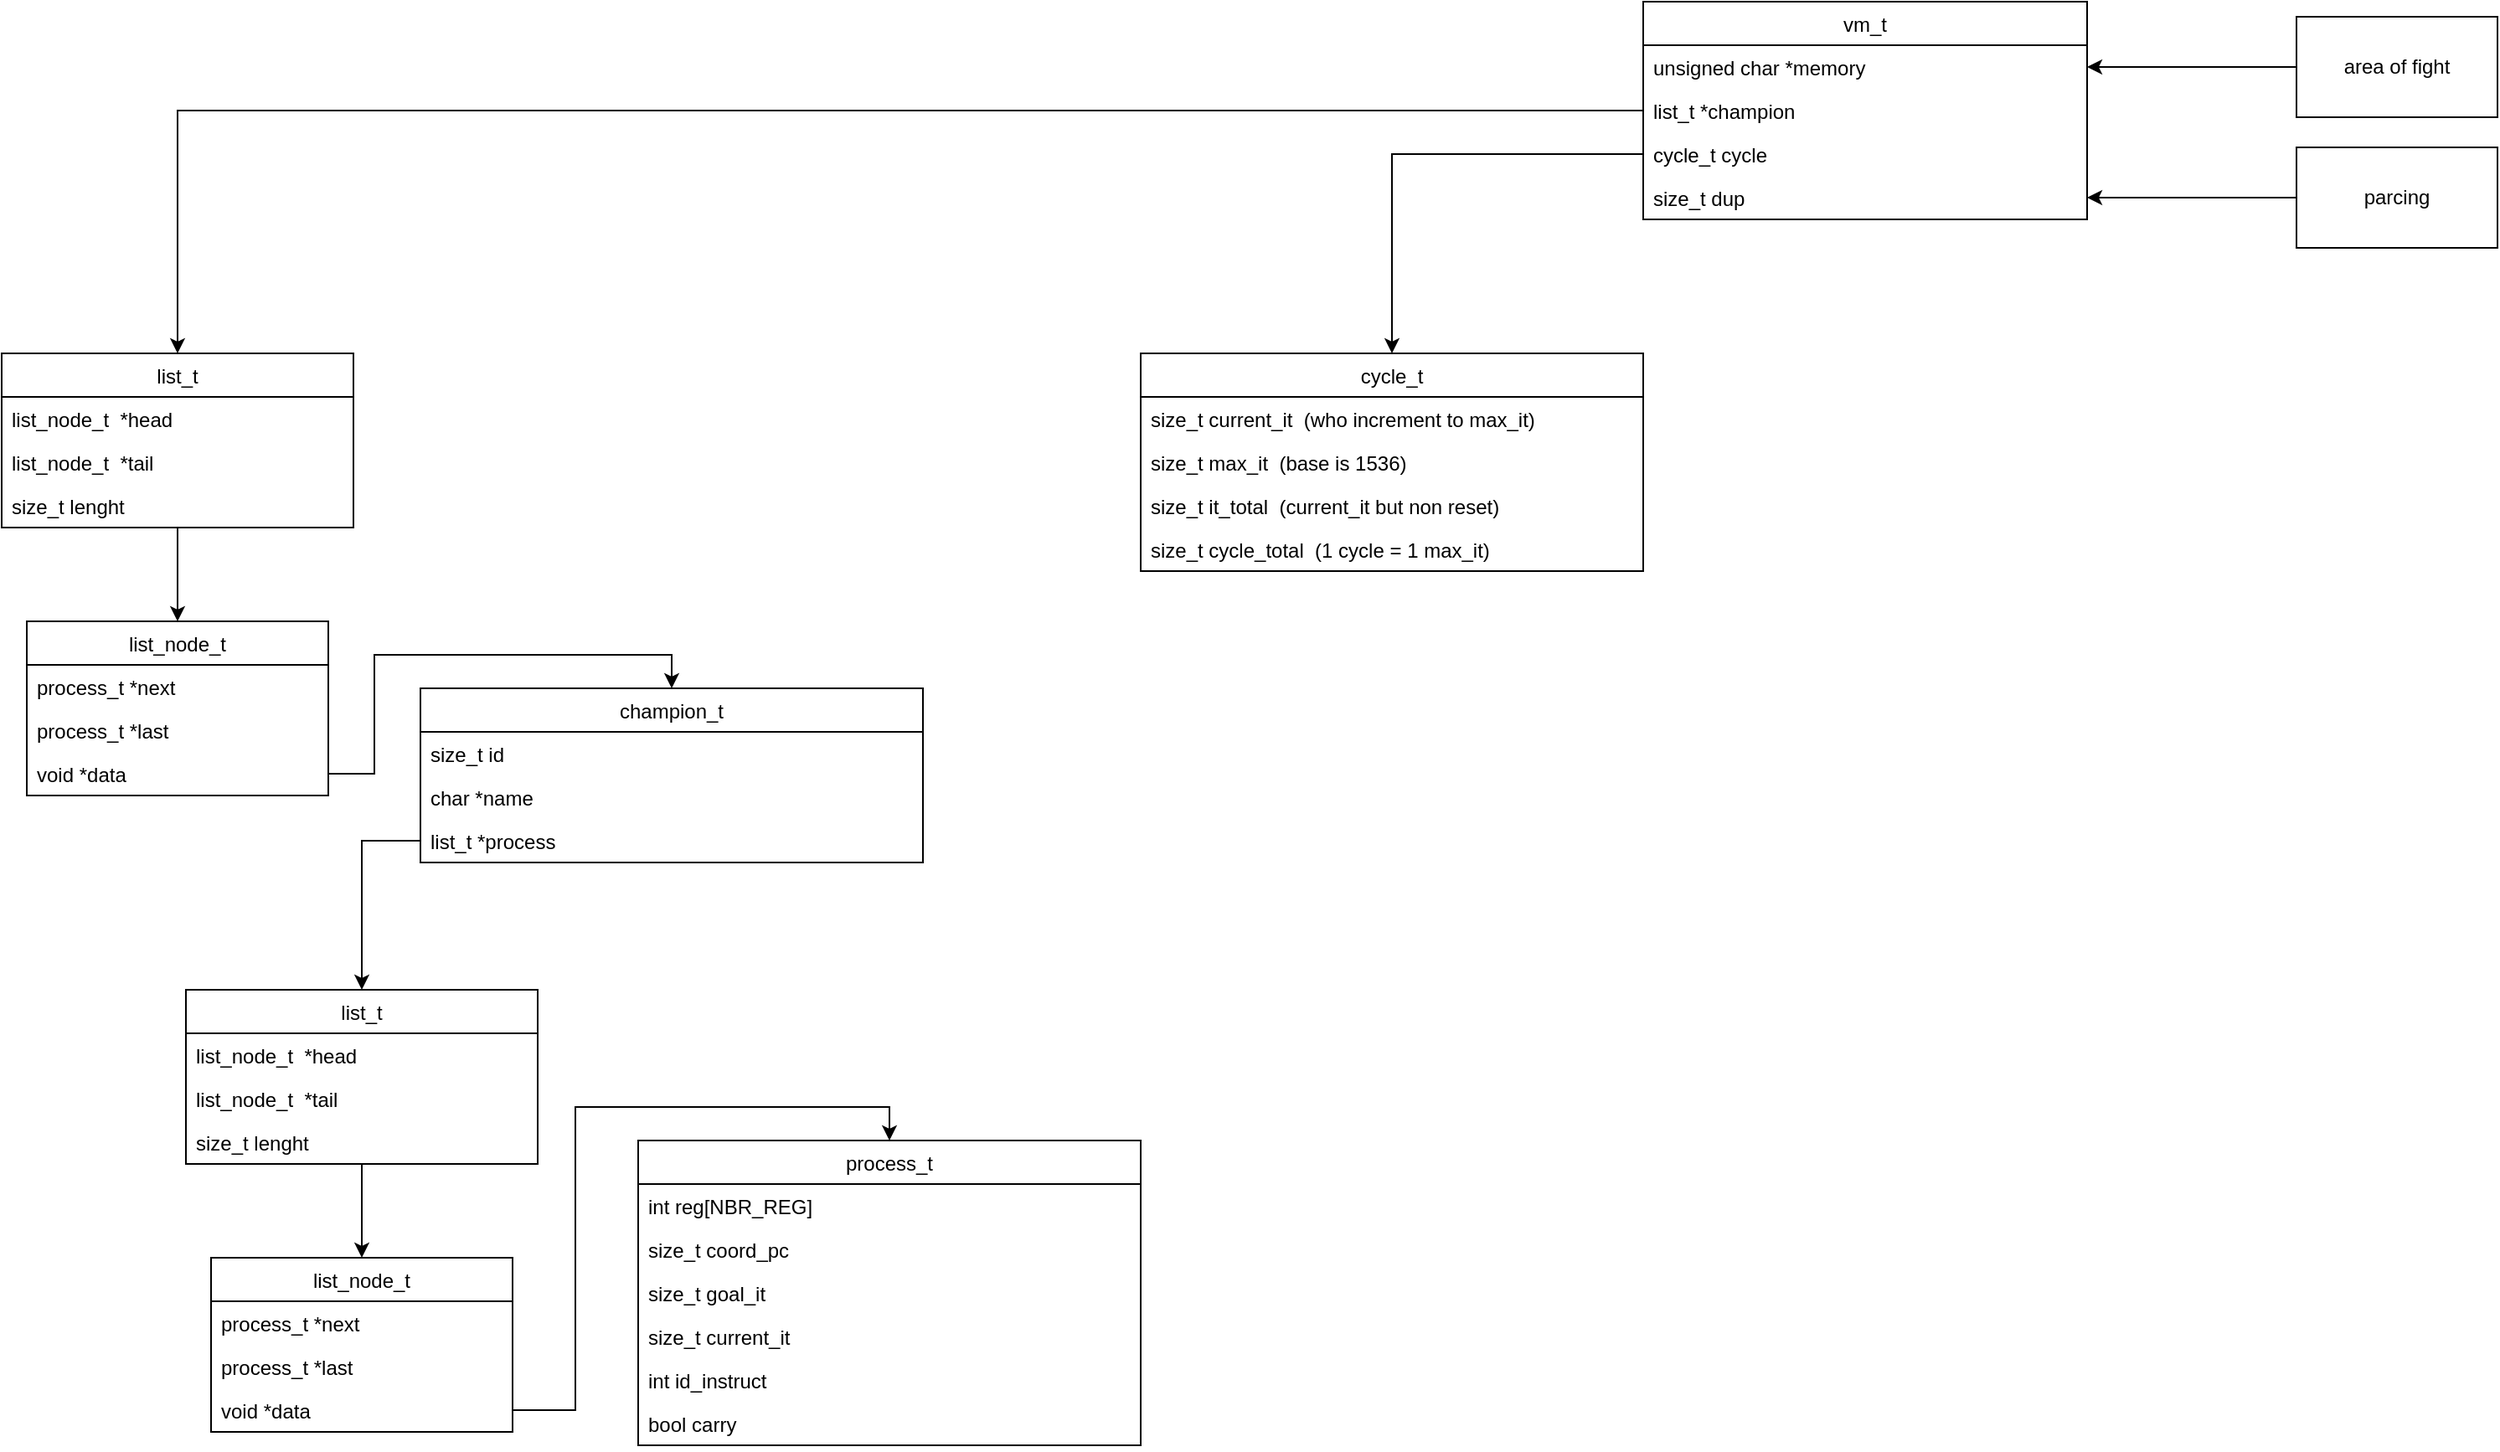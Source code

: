 <mxfile>
    <diagram id="sJNl7T-JgA-OTRm8y5UO" name="Page-1">
        <mxGraphModel dx="1444" dy="798" grid="1" gridSize="10" guides="1" tooltips="1" connect="1" arrows="1" fold="1" page="1" pageScale="1" pageWidth="850" pageHeight="1100" math="0" shadow="0">
            <root>
                <mxCell id="0"/>
                <mxCell id="1" parent="0"/>
                <mxCell id="gSWYZH3rOPVy1YwnoG2c-80" value="vm_t" style="swimlane;fontStyle=0;childLayout=stackLayout;horizontal=1;startSize=26;fillColor=none;horizontalStack=0;resizeParent=1;resizeParentMax=0;resizeLast=0;collapsible=1;marginBottom=0;" parent="1" vertex="1">
                    <mxGeometry x="1020" y="40" width="265" height="130" as="geometry"/>
                </mxCell>
                <mxCell id="gSWYZH3rOPVy1YwnoG2c-81" value="unsigned char *memory" style="text;strokeColor=none;fillColor=none;align=left;verticalAlign=top;spacingLeft=4;spacingRight=4;overflow=hidden;rotatable=0;points=[[0,0.5],[1,0.5]];portConstraint=eastwest;" parent="gSWYZH3rOPVy1YwnoG2c-80" vertex="1">
                    <mxGeometry y="26" width="265" height="26" as="geometry"/>
                </mxCell>
                <mxCell id="gSWYZH3rOPVy1YwnoG2c-82" value="list_t *champion&#10;" style="text;strokeColor=none;fillColor=none;align=left;verticalAlign=top;spacingLeft=4;spacingRight=4;overflow=hidden;rotatable=0;points=[[0,0.5],[1,0.5]];portConstraint=eastwest;" parent="gSWYZH3rOPVy1YwnoG2c-80" vertex="1">
                    <mxGeometry y="52" width="265" height="26" as="geometry"/>
                </mxCell>
                <mxCell id="gSWYZH3rOPVy1YwnoG2c-83" value="cycle_t cycle" style="text;strokeColor=none;fillColor=none;align=left;verticalAlign=top;spacingLeft=4;spacingRight=4;overflow=hidden;rotatable=0;points=[[0,0.5],[1,0.5]];portConstraint=eastwest;" parent="gSWYZH3rOPVy1YwnoG2c-80" vertex="1">
                    <mxGeometry y="78" width="265" height="26" as="geometry"/>
                </mxCell>
                <mxCell id="gSWYZH3rOPVy1YwnoG2c-84" value="size_t dup" style="text;strokeColor=none;fillColor=none;align=left;verticalAlign=top;spacingLeft=4;spacingRight=4;overflow=hidden;rotatable=0;points=[[0,0.5],[1,0.5]];portConstraint=eastwest;" parent="gSWYZH3rOPVy1YwnoG2c-80" vertex="1">
                    <mxGeometry y="104" width="265" height="26" as="geometry"/>
                </mxCell>
                <mxCell id="gSWYZH3rOPVy1YwnoG2c-87" style="edgeStyle=orthogonalEdgeStyle;rounded=0;orthogonalLoop=1;jettySize=auto;html=1;" parent="1" source="gSWYZH3rOPVy1YwnoG2c-85" target="gSWYZH3rOPVy1YwnoG2c-84" edge="1">
                    <mxGeometry relative="1" as="geometry"/>
                </mxCell>
                <mxCell id="gSWYZH3rOPVy1YwnoG2c-85" value="&lt;div&gt;parcing&lt;/div&gt;" style="rounded=0;whiteSpace=wrap;html=1;" parent="1" vertex="1">
                    <mxGeometry x="1410" y="127" width="120" height="60" as="geometry"/>
                </mxCell>
                <mxCell id="gSWYZH3rOPVy1YwnoG2c-89" style="edgeStyle=orthogonalEdgeStyle;rounded=0;orthogonalLoop=1;jettySize=auto;html=1;entryX=1;entryY=0.5;entryDx=0;entryDy=0;" parent="1" source="gSWYZH3rOPVy1YwnoG2c-88" target="gSWYZH3rOPVy1YwnoG2c-81" edge="1">
                    <mxGeometry relative="1" as="geometry"/>
                </mxCell>
                <mxCell id="gSWYZH3rOPVy1YwnoG2c-88" value="&lt;div&gt;area of fight&lt;br&gt;&lt;/div&gt;" style="rounded=0;whiteSpace=wrap;html=1;" parent="1" vertex="1">
                    <mxGeometry x="1410" y="49" width="120" height="60" as="geometry"/>
                </mxCell>
                <mxCell id="gSWYZH3rOPVy1YwnoG2c-94" value="cycle_t" style="swimlane;fontStyle=0;childLayout=stackLayout;horizontal=1;startSize=26;fillColor=none;horizontalStack=0;resizeParent=1;resizeParentMax=0;resizeLast=0;collapsible=1;marginBottom=0;" parent="1" vertex="1">
                    <mxGeometry x="720" y="250" width="300" height="130" as="geometry"/>
                </mxCell>
                <mxCell id="gSWYZH3rOPVy1YwnoG2c-95" value="size_t current_it  (who increment to max_it)" style="text;strokeColor=none;fillColor=none;align=left;verticalAlign=top;spacingLeft=4;spacingRight=4;overflow=hidden;rotatable=0;points=[[0,0.5],[1,0.5]];portConstraint=eastwest;" parent="gSWYZH3rOPVy1YwnoG2c-94" vertex="1">
                    <mxGeometry y="26" width="300" height="26" as="geometry"/>
                </mxCell>
                <mxCell id="gSWYZH3rOPVy1YwnoG2c-96" value="size_t max_it  (base is 1536)" style="text;strokeColor=none;fillColor=none;align=left;verticalAlign=top;spacingLeft=4;spacingRight=4;overflow=hidden;rotatable=0;points=[[0,0.5],[1,0.5]];portConstraint=eastwest;" parent="gSWYZH3rOPVy1YwnoG2c-94" vertex="1">
                    <mxGeometry y="52" width="300" height="26" as="geometry"/>
                </mxCell>
                <mxCell id="gSWYZH3rOPVy1YwnoG2c-97" value="size_t it_total  (current_it but non reset)" style="text;strokeColor=none;fillColor=none;align=left;verticalAlign=top;spacingLeft=4;spacingRight=4;overflow=hidden;rotatable=0;points=[[0,0.5],[1,0.5]];portConstraint=eastwest;" parent="gSWYZH3rOPVy1YwnoG2c-94" vertex="1">
                    <mxGeometry y="78" width="300" height="26" as="geometry"/>
                </mxCell>
                <mxCell id="gSWYZH3rOPVy1YwnoG2c-100" value="size_t cycle_total  (1 cycle = 1 max_it)" style="text;strokeColor=none;fillColor=none;align=left;verticalAlign=top;spacingLeft=4;spacingRight=4;overflow=hidden;rotatable=0;points=[[0,0.5],[1,0.5]];portConstraint=eastwest;" parent="gSWYZH3rOPVy1YwnoG2c-94" vertex="1">
                    <mxGeometry y="104" width="300" height="26" as="geometry"/>
                </mxCell>
                <mxCell id="gSWYZH3rOPVy1YwnoG2c-98" style="edgeStyle=orthogonalEdgeStyle;rounded=0;orthogonalLoop=1;jettySize=auto;html=1;entryX=0.5;entryY=0;entryDx=0;entryDy=0;" parent="1" source="gSWYZH3rOPVy1YwnoG2c-83" target="gSWYZH3rOPVy1YwnoG2c-94" edge="1">
                    <mxGeometry relative="1" as="geometry"/>
                </mxCell>
                <mxCell id="gSWYZH3rOPVy1YwnoG2c-101" value="champion_t" style="swimlane;fontStyle=0;childLayout=stackLayout;horizontal=1;startSize=26;fillColor=none;horizontalStack=0;resizeParent=1;resizeParentMax=0;resizeLast=0;collapsible=1;marginBottom=0;" parent="1" vertex="1">
                    <mxGeometry x="290" y="450" width="300" height="104" as="geometry"/>
                </mxCell>
                <mxCell id="gSWYZH3rOPVy1YwnoG2c-102" value="size_t id" style="text;strokeColor=none;fillColor=none;align=left;verticalAlign=top;spacingLeft=4;spacingRight=4;overflow=hidden;rotatable=0;points=[[0,0.5],[1,0.5]];portConstraint=eastwest;" parent="gSWYZH3rOPVy1YwnoG2c-101" vertex="1">
                    <mxGeometry y="26" width="300" height="26" as="geometry"/>
                </mxCell>
                <mxCell id="gSWYZH3rOPVy1YwnoG2c-103" value="char *name" style="text;strokeColor=none;fillColor=none;align=left;verticalAlign=top;spacingLeft=4;spacingRight=4;overflow=hidden;rotatable=0;points=[[0,0.5],[1,0.5]];portConstraint=eastwest;" parent="gSWYZH3rOPVy1YwnoG2c-101" vertex="1">
                    <mxGeometry y="52" width="300" height="26" as="geometry"/>
                </mxCell>
                <mxCell id="gSWYZH3rOPVy1YwnoG2c-104" value="list_t *process" style="text;strokeColor=none;fillColor=none;align=left;verticalAlign=top;spacingLeft=4;spacingRight=4;overflow=hidden;rotatable=0;points=[[0,0.5],[1,0.5]];portConstraint=eastwest;" parent="gSWYZH3rOPVy1YwnoG2c-101" vertex="1">
                    <mxGeometry y="78" width="300" height="26" as="geometry"/>
                </mxCell>
                <mxCell id="gSWYZH3rOPVy1YwnoG2c-109" value="process_t" style="swimlane;fontStyle=0;childLayout=stackLayout;horizontal=1;startSize=26;fillColor=none;horizontalStack=0;resizeParent=1;resizeParentMax=0;resizeLast=0;collapsible=1;marginBottom=0;" parent="1" vertex="1">
                    <mxGeometry x="420" y="720" width="300" height="182" as="geometry"/>
                </mxCell>
                <mxCell id="gSWYZH3rOPVy1YwnoG2c-110" value="int reg[NBR_REG]" style="text;strokeColor=none;fillColor=none;align=left;verticalAlign=top;spacingLeft=4;spacingRight=4;overflow=hidden;rotatable=0;points=[[0,0.5],[1,0.5]];portConstraint=eastwest;" parent="gSWYZH3rOPVy1YwnoG2c-109" vertex="1">
                    <mxGeometry y="26" width="300" height="26" as="geometry"/>
                </mxCell>
                <mxCell id="gSWYZH3rOPVy1YwnoG2c-111" value="size_t coord_pc" style="text;strokeColor=none;fillColor=none;align=left;verticalAlign=top;spacingLeft=4;spacingRight=4;overflow=hidden;rotatable=0;points=[[0,0.5],[1,0.5]];portConstraint=eastwest;" parent="gSWYZH3rOPVy1YwnoG2c-109" vertex="1">
                    <mxGeometry y="52" width="300" height="26" as="geometry"/>
                </mxCell>
                <mxCell id="gSWYZH3rOPVy1YwnoG2c-112" value="size_t goal_it" style="text;strokeColor=none;fillColor=none;align=left;verticalAlign=top;spacingLeft=4;spacingRight=4;overflow=hidden;rotatable=0;points=[[0,0.5],[1,0.5]];portConstraint=eastwest;" parent="gSWYZH3rOPVy1YwnoG2c-109" vertex="1">
                    <mxGeometry y="78" width="300" height="26" as="geometry"/>
                </mxCell>
                <mxCell id="gSWYZH3rOPVy1YwnoG2c-113" value="size_t current_it" style="text;strokeColor=none;fillColor=none;align=left;verticalAlign=top;spacingLeft=4;spacingRight=4;overflow=hidden;rotatable=0;points=[[0,0.5],[1,0.5]];portConstraint=eastwest;" parent="gSWYZH3rOPVy1YwnoG2c-109" vertex="1">
                    <mxGeometry y="104" width="300" height="26" as="geometry"/>
                </mxCell>
                <mxCell id="gSWYZH3rOPVy1YwnoG2c-114" value="int id_instruct" style="text;strokeColor=none;fillColor=none;align=left;verticalAlign=top;spacingLeft=4;spacingRight=4;overflow=hidden;rotatable=0;points=[[0,0.5],[1,0.5]];portConstraint=eastwest;" parent="gSWYZH3rOPVy1YwnoG2c-109" vertex="1">
                    <mxGeometry y="130" width="300" height="26" as="geometry"/>
                </mxCell>
                <mxCell id="gSWYZH3rOPVy1YwnoG2c-115" value="bool carry" style="text;strokeColor=none;fillColor=none;align=left;verticalAlign=top;spacingLeft=4;spacingRight=4;overflow=hidden;rotatable=0;points=[[0,0.5],[1,0.5]];portConstraint=eastwest;" parent="gSWYZH3rOPVy1YwnoG2c-109" vertex="1">
                    <mxGeometry y="156" width="300" height="26" as="geometry"/>
                </mxCell>
                <mxCell id="26" style="edgeStyle=orthogonalEdgeStyle;rounded=0;orthogonalLoop=1;jettySize=auto;html=1;entryX=0.5;entryY=0;entryDx=0;entryDy=0;" parent="1" source="12" target="22" edge="1">
                    <mxGeometry relative="1" as="geometry"/>
                </mxCell>
                <mxCell id="12" value="list_t" style="swimlane;fontStyle=0;childLayout=stackLayout;horizontal=1;startSize=26;fillColor=none;horizontalStack=0;resizeParent=1;resizeParentMax=0;resizeLast=0;collapsible=1;marginBottom=0;" parent="1" vertex="1">
                    <mxGeometry x="40" y="250" width="210" height="104" as="geometry"/>
                </mxCell>
                <mxCell id="16" value="list_node_t  *head" style="text;strokeColor=none;fillColor=none;align=left;verticalAlign=top;spacingLeft=4;spacingRight=4;overflow=hidden;rotatable=0;points=[[0,0.5],[1,0.5]];portConstraint=eastwest;" parent="12" vertex="1">
                    <mxGeometry y="26" width="210" height="26" as="geometry"/>
                </mxCell>
                <mxCell id="17" value="list_node_t  *tail" style="text;strokeColor=none;fillColor=none;align=left;verticalAlign=top;spacingLeft=4;spacingRight=4;overflow=hidden;rotatable=0;points=[[0,0.5],[1,0.5]];portConstraint=eastwest;" parent="12" vertex="1">
                    <mxGeometry y="52" width="210" height="26" as="geometry"/>
                </mxCell>
                <mxCell id="18" value="size_t lenght" style="text;strokeColor=none;fillColor=none;align=left;verticalAlign=top;spacingLeft=4;spacingRight=4;overflow=hidden;rotatable=0;points=[[0,0.5],[1,0.5]];portConstraint=eastwest;" parent="12" vertex="1">
                    <mxGeometry y="78" width="210" height="26" as="geometry"/>
                </mxCell>
                <mxCell id="21" style="edgeStyle=orthogonalEdgeStyle;rounded=0;orthogonalLoop=1;jettySize=auto;html=1;entryX=0.5;entryY=0;entryDx=0;entryDy=0;" parent="1" source="gSWYZH3rOPVy1YwnoG2c-82" target="12" edge="1">
                    <mxGeometry relative="1" as="geometry"/>
                </mxCell>
                <mxCell id="22" value="list_node_t" style="swimlane;fontStyle=0;childLayout=stackLayout;horizontal=1;startSize=26;fillColor=none;horizontalStack=0;resizeParent=1;resizeParentMax=0;resizeLast=0;collapsible=1;marginBottom=0;" parent="1" vertex="1">
                    <mxGeometry x="55" y="410" width="180" height="104" as="geometry"/>
                </mxCell>
                <mxCell id="23" value="process_t *next" style="text;strokeColor=none;fillColor=none;align=left;verticalAlign=top;spacingLeft=4;spacingRight=4;overflow=hidden;rotatable=0;points=[[0,0.5],[1,0.5]];portConstraint=eastwest;" parent="22" vertex="1">
                    <mxGeometry y="26" width="180" height="26" as="geometry"/>
                </mxCell>
                <mxCell id="24" value="process_t *last" style="text;strokeColor=none;fillColor=none;align=left;verticalAlign=top;spacingLeft=4;spacingRight=4;overflow=hidden;rotatable=0;points=[[0,0.5],[1,0.5]];portConstraint=eastwest;" parent="22" vertex="1">
                    <mxGeometry y="52" width="180" height="26" as="geometry"/>
                </mxCell>
                <mxCell id="25" value="void *data" style="text;strokeColor=none;fillColor=none;align=left;verticalAlign=top;spacingLeft=4;spacingRight=4;overflow=hidden;rotatable=0;points=[[0,0.5],[1,0.5]];portConstraint=eastwest;" parent="22" vertex="1">
                    <mxGeometry y="78" width="180" height="26" as="geometry"/>
                </mxCell>
                <mxCell id="27" style="edgeStyle=orthogonalEdgeStyle;rounded=0;orthogonalLoop=1;jettySize=auto;html=1;entryX=0.5;entryY=0;entryDx=0;entryDy=0;" parent="1" source="25" target="gSWYZH3rOPVy1YwnoG2c-101" edge="1">
                    <mxGeometry relative="1" as="geometry"/>
                </mxCell>
                <mxCell id="37" style="edgeStyle=orthogonalEdgeStyle;rounded=0;orthogonalLoop=1;jettySize=auto;html=1;entryX=0.5;entryY=0;entryDx=0;entryDy=0;" parent="1" source="38" target="42" edge="1">
                    <mxGeometry relative="1" as="geometry"/>
                </mxCell>
                <mxCell id="38" value="list_t" style="swimlane;fontStyle=0;childLayout=stackLayout;horizontal=1;startSize=26;fillColor=none;horizontalStack=0;resizeParent=1;resizeParentMax=0;resizeLast=0;collapsible=1;marginBottom=0;" parent="1" vertex="1">
                    <mxGeometry x="150" y="630" width="210" height="104" as="geometry"/>
                </mxCell>
                <mxCell id="39" value="list_node_t  *head" style="text;strokeColor=none;fillColor=none;align=left;verticalAlign=top;spacingLeft=4;spacingRight=4;overflow=hidden;rotatable=0;points=[[0,0.5],[1,0.5]];portConstraint=eastwest;" parent="38" vertex="1">
                    <mxGeometry y="26" width="210" height="26" as="geometry"/>
                </mxCell>
                <mxCell id="40" value="list_node_t  *tail" style="text;strokeColor=none;fillColor=none;align=left;verticalAlign=top;spacingLeft=4;spacingRight=4;overflow=hidden;rotatable=0;points=[[0,0.5],[1,0.5]];portConstraint=eastwest;" parent="38" vertex="1">
                    <mxGeometry y="52" width="210" height="26" as="geometry"/>
                </mxCell>
                <mxCell id="41" value="size_t lenght" style="text;strokeColor=none;fillColor=none;align=left;verticalAlign=top;spacingLeft=4;spacingRight=4;overflow=hidden;rotatable=0;points=[[0,0.5],[1,0.5]];portConstraint=eastwest;" parent="38" vertex="1">
                    <mxGeometry y="78" width="210" height="26" as="geometry"/>
                </mxCell>
                <mxCell id="42" value="list_node_t" style="swimlane;fontStyle=0;childLayout=stackLayout;horizontal=1;startSize=26;fillColor=none;horizontalStack=0;resizeParent=1;resizeParentMax=0;resizeLast=0;collapsible=1;marginBottom=0;" parent="1" vertex="1">
                    <mxGeometry x="165" y="790" width="180" height="104" as="geometry"/>
                </mxCell>
                <mxCell id="43" value="process_t *next" style="text;strokeColor=none;fillColor=none;align=left;verticalAlign=top;spacingLeft=4;spacingRight=4;overflow=hidden;rotatable=0;points=[[0,0.5],[1,0.5]];portConstraint=eastwest;" parent="42" vertex="1">
                    <mxGeometry y="26" width="180" height="26" as="geometry"/>
                </mxCell>
                <mxCell id="44" value="process_t *last" style="text;strokeColor=none;fillColor=none;align=left;verticalAlign=top;spacingLeft=4;spacingRight=4;overflow=hidden;rotatable=0;points=[[0,0.5],[1,0.5]];portConstraint=eastwest;" parent="42" vertex="1">
                    <mxGeometry y="52" width="180" height="26" as="geometry"/>
                </mxCell>
                <mxCell id="45" value="void *data" style="text;strokeColor=none;fillColor=none;align=left;verticalAlign=top;spacingLeft=4;spacingRight=4;overflow=hidden;rotatable=0;points=[[0,0.5],[1,0.5]];portConstraint=eastwest;" parent="42" vertex="1">
                    <mxGeometry y="78" width="180" height="26" as="geometry"/>
                </mxCell>
                <mxCell id="46" style="edgeStyle=orthogonalEdgeStyle;rounded=0;orthogonalLoop=1;jettySize=auto;html=1;entryX=0.5;entryY=0;entryDx=0;entryDy=0;" parent="1" source="gSWYZH3rOPVy1YwnoG2c-104" target="38" edge="1">
                    <mxGeometry relative="1" as="geometry"/>
                </mxCell>
                <mxCell id="47" style="edgeStyle=orthogonalEdgeStyle;rounded=0;orthogonalLoop=1;jettySize=auto;html=1;entryX=0.5;entryY=0;entryDx=0;entryDy=0;" parent="1" source="45" target="gSWYZH3rOPVy1YwnoG2c-109" edge="1">
                    <mxGeometry relative="1" as="geometry"/>
                </mxCell>
            </root>
        </mxGraphModel>
    </diagram>
</mxfile>